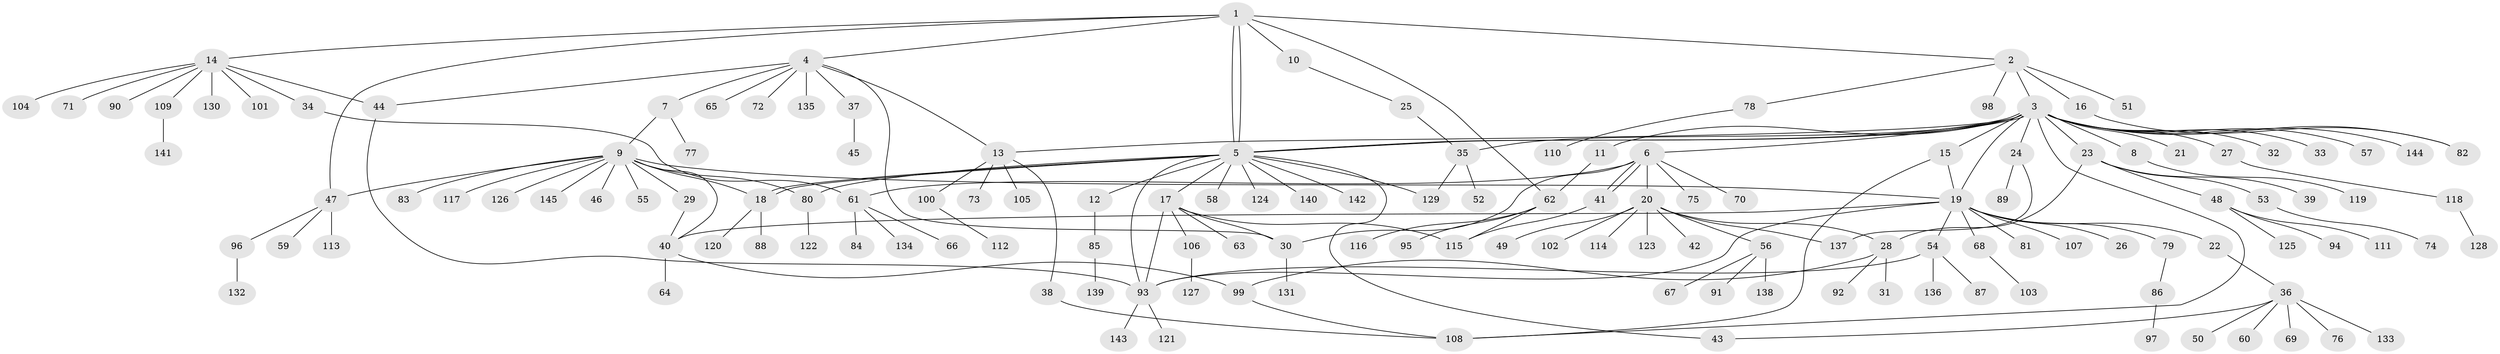 // coarse degree distribution, {2: 0.20454545454545456, 7: 0.022727272727272728, 1: 0.4090909090909091, 4: 0.09090909090909091, 5: 0.09090909090909091, 3: 0.06818181818181818, 8: 0.022727272727272728, 6: 0.022727272727272728, 9: 0.045454545454545456, 14: 0.022727272727272728}
// Generated by graph-tools (version 1.1) at 2025/36/03/04/25 23:36:38]
// undirected, 145 vertices, 178 edges
graph export_dot {
  node [color=gray90,style=filled];
  1;
  2;
  3;
  4;
  5;
  6;
  7;
  8;
  9;
  10;
  11;
  12;
  13;
  14;
  15;
  16;
  17;
  18;
  19;
  20;
  21;
  22;
  23;
  24;
  25;
  26;
  27;
  28;
  29;
  30;
  31;
  32;
  33;
  34;
  35;
  36;
  37;
  38;
  39;
  40;
  41;
  42;
  43;
  44;
  45;
  46;
  47;
  48;
  49;
  50;
  51;
  52;
  53;
  54;
  55;
  56;
  57;
  58;
  59;
  60;
  61;
  62;
  63;
  64;
  65;
  66;
  67;
  68;
  69;
  70;
  71;
  72;
  73;
  74;
  75;
  76;
  77;
  78;
  79;
  80;
  81;
  82;
  83;
  84;
  85;
  86;
  87;
  88;
  89;
  90;
  91;
  92;
  93;
  94;
  95;
  96;
  97;
  98;
  99;
  100;
  101;
  102;
  103;
  104;
  105;
  106;
  107;
  108;
  109;
  110;
  111;
  112;
  113;
  114;
  115;
  116;
  117;
  118;
  119;
  120;
  121;
  122;
  123;
  124;
  125;
  126;
  127;
  128;
  129;
  130;
  131;
  132;
  133;
  134;
  135;
  136;
  137;
  138;
  139;
  140;
  141;
  142;
  143;
  144;
  145;
  1 -- 2;
  1 -- 4;
  1 -- 5;
  1 -- 5;
  1 -- 10;
  1 -- 14;
  1 -- 47;
  1 -- 62;
  2 -- 3;
  2 -- 16;
  2 -- 51;
  2 -- 78;
  2 -- 98;
  3 -- 5;
  3 -- 5;
  3 -- 6;
  3 -- 8;
  3 -- 11;
  3 -- 13;
  3 -- 15;
  3 -- 19;
  3 -- 21;
  3 -- 23;
  3 -- 24;
  3 -- 27;
  3 -- 32;
  3 -- 33;
  3 -- 35;
  3 -- 57;
  3 -- 82;
  3 -- 108;
  3 -- 144;
  4 -- 7;
  4 -- 13;
  4 -- 30;
  4 -- 37;
  4 -- 44;
  4 -- 65;
  4 -- 72;
  4 -- 135;
  5 -- 12;
  5 -- 17;
  5 -- 18;
  5 -- 18;
  5 -- 43;
  5 -- 58;
  5 -- 80;
  5 -- 93;
  5 -- 124;
  5 -- 129;
  5 -- 140;
  5 -- 142;
  6 -- 20;
  6 -- 30;
  6 -- 41;
  6 -- 41;
  6 -- 61;
  6 -- 70;
  6 -- 75;
  7 -- 9;
  7 -- 77;
  8 -- 119;
  9 -- 18;
  9 -- 19;
  9 -- 29;
  9 -- 40;
  9 -- 46;
  9 -- 47;
  9 -- 55;
  9 -- 80;
  9 -- 83;
  9 -- 117;
  9 -- 126;
  9 -- 145;
  10 -- 25;
  11 -- 62;
  12 -- 85;
  13 -- 38;
  13 -- 73;
  13 -- 100;
  13 -- 105;
  14 -- 34;
  14 -- 44;
  14 -- 71;
  14 -- 90;
  14 -- 101;
  14 -- 104;
  14 -- 109;
  14 -- 130;
  15 -- 19;
  15 -- 108;
  16 -- 82;
  17 -- 30;
  17 -- 63;
  17 -- 93;
  17 -- 106;
  17 -- 115;
  18 -- 88;
  18 -- 120;
  19 -- 22;
  19 -- 26;
  19 -- 40;
  19 -- 54;
  19 -- 68;
  19 -- 79;
  19 -- 81;
  19 -- 93;
  19 -- 107;
  20 -- 28;
  20 -- 42;
  20 -- 49;
  20 -- 56;
  20 -- 102;
  20 -- 114;
  20 -- 123;
  20 -- 137;
  22 -- 36;
  23 -- 28;
  23 -- 39;
  23 -- 48;
  23 -- 53;
  24 -- 89;
  24 -- 137;
  25 -- 35;
  27 -- 118;
  28 -- 31;
  28 -- 92;
  28 -- 99;
  29 -- 40;
  30 -- 131;
  34 -- 61;
  35 -- 52;
  35 -- 129;
  36 -- 43;
  36 -- 50;
  36 -- 60;
  36 -- 69;
  36 -- 76;
  36 -- 133;
  37 -- 45;
  38 -- 108;
  40 -- 64;
  40 -- 99;
  41 -- 115;
  44 -- 93;
  47 -- 59;
  47 -- 96;
  47 -- 113;
  48 -- 94;
  48 -- 111;
  48 -- 125;
  53 -- 74;
  54 -- 87;
  54 -- 93;
  54 -- 136;
  56 -- 67;
  56 -- 91;
  56 -- 138;
  61 -- 66;
  61 -- 84;
  61 -- 134;
  62 -- 95;
  62 -- 115;
  62 -- 116;
  68 -- 103;
  78 -- 110;
  79 -- 86;
  80 -- 122;
  85 -- 139;
  86 -- 97;
  93 -- 121;
  93 -- 143;
  96 -- 132;
  99 -- 108;
  100 -- 112;
  106 -- 127;
  109 -- 141;
  118 -- 128;
}

